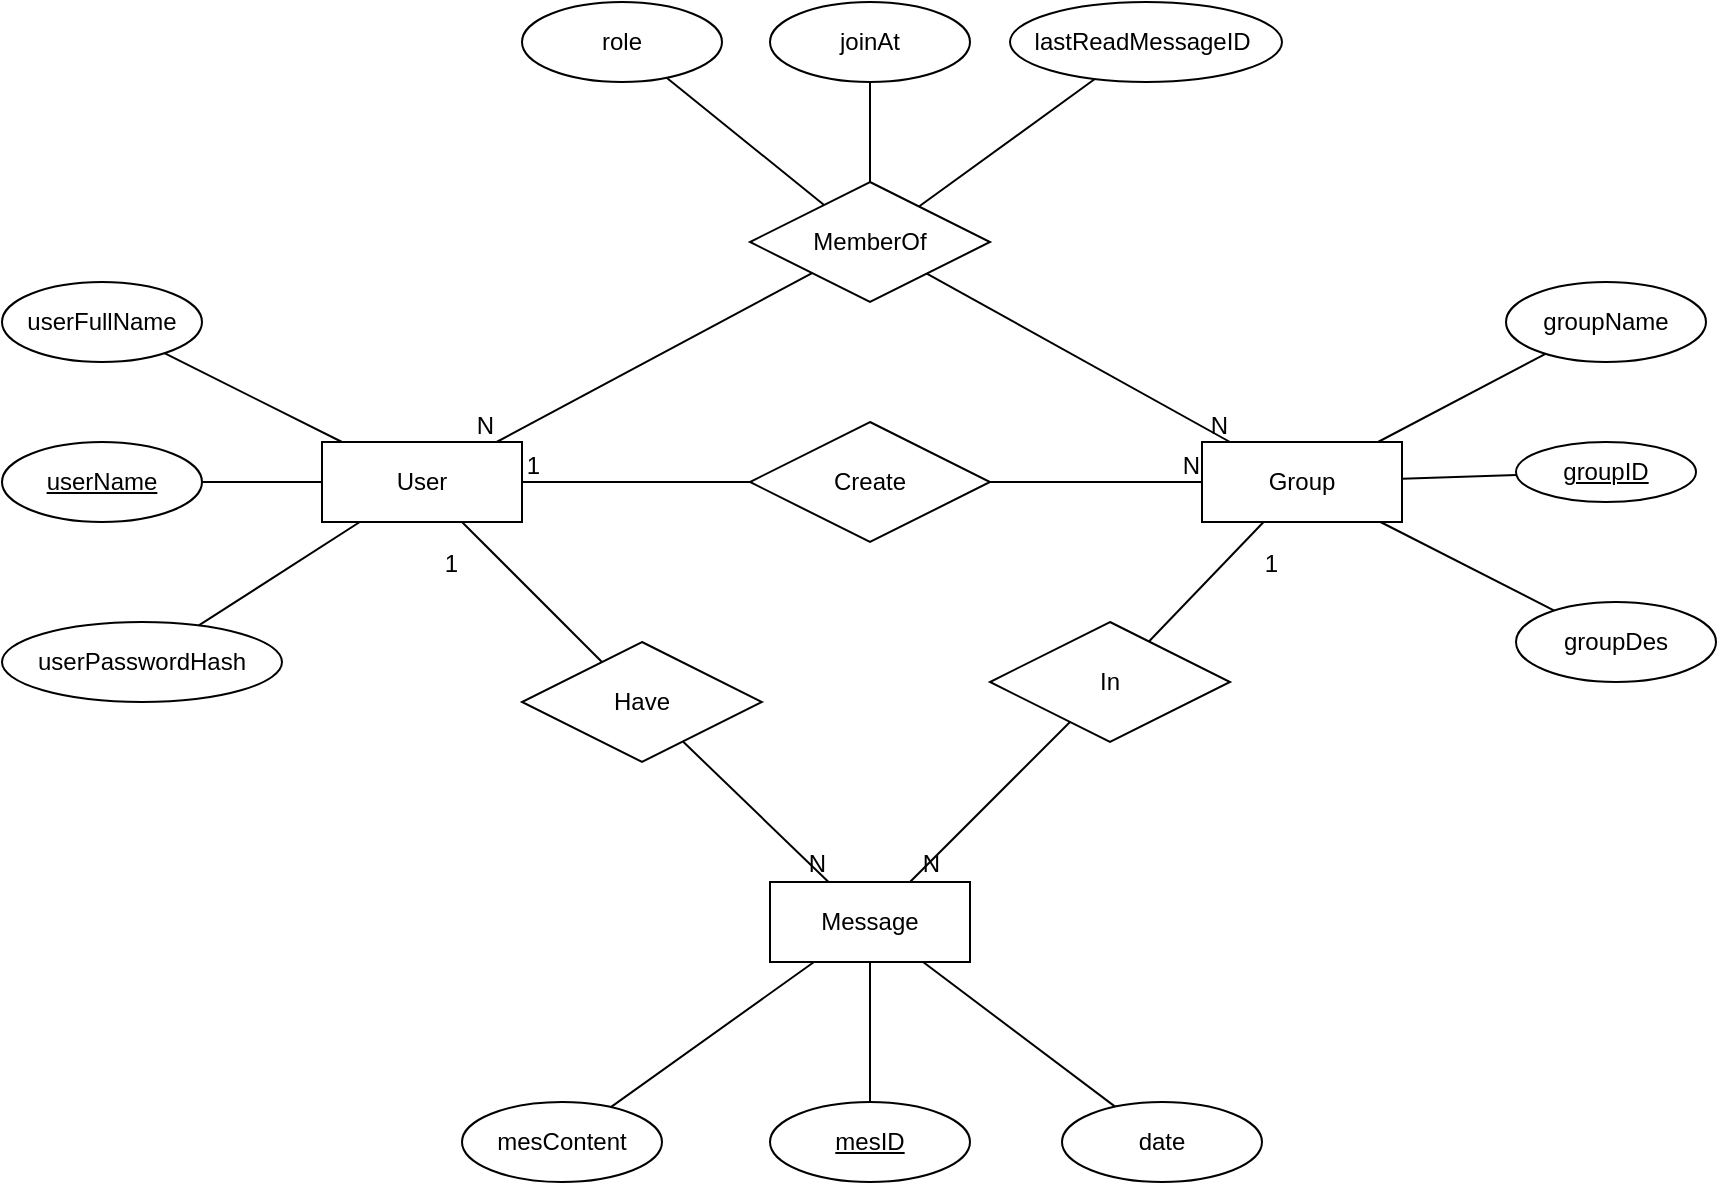 <mxfile version="28.1.1">
  <diagram name="Trang-1" id="gEj0u6Q5iux5PnJBlXEi">
    <mxGraphModel dx="2253" dy="785" grid="1" gridSize="10" guides="1" tooltips="1" connect="1" arrows="1" fold="1" page="1" pageScale="1" pageWidth="827" pageHeight="1169" background="none" math="0" shadow="0">
      <root>
        <mxCell id="0" />
        <mxCell id="1" parent="0" />
        <mxCell id="ImUnE1_pWmh_zw83yWQ_-1" value="User" style="whiteSpace=wrap;html=1;align=center;" vertex="1" parent="1">
          <mxGeometry x="-100" y="260" width="100" height="40" as="geometry" />
        </mxCell>
        <mxCell id="ImUnE1_pWmh_zw83yWQ_-2" value="Group" style="whiteSpace=wrap;html=1;align=center;" vertex="1" parent="1">
          <mxGeometry x="340" y="260" width="100" height="40" as="geometry" />
        </mxCell>
        <mxCell id="ImUnE1_pWmh_zw83yWQ_-3" value="Message" style="whiteSpace=wrap;html=1;align=center;" vertex="1" parent="1">
          <mxGeometry x="124" y="480" width="100" height="40" as="geometry" />
        </mxCell>
        <mxCell id="ImUnE1_pWmh_zw83yWQ_-4" value="mesID" style="ellipse;whiteSpace=wrap;html=1;align=center;fontStyle=4;" vertex="1" parent="1">
          <mxGeometry x="124" y="590" width="100" height="40" as="geometry" />
        </mxCell>
        <mxCell id="ImUnE1_pWmh_zw83yWQ_-5" value="userName" style="ellipse;whiteSpace=wrap;html=1;align=center;fontStyle=4;" vertex="1" parent="1">
          <mxGeometry x="-260" y="260" width="100" height="40" as="geometry" />
        </mxCell>
        <mxCell id="ImUnE1_pWmh_zw83yWQ_-6" value="groupID" style="ellipse;whiteSpace=wrap;html=1;align=center;fontStyle=4;" vertex="1" parent="1">
          <mxGeometry x="497" y="260" width="90" height="30" as="geometry" />
        </mxCell>
        <mxCell id="ImUnE1_pWmh_zw83yWQ_-8" value="mesContent" style="ellipse;whiteSpace=wrap;html=1;align=center;" vertex="1" parent="1">
          <mxGeometry x="-30" y="590" width="100" height="40" as="geometry" />
        </mxCell>
        <mxCell id="ImUnE1_pWmh_zw83yWQ_-9" value="date" style="ellipse;whiteSpace=wrap;html=1;align=center;" vertex="1" parent="1">
          <mxGeometry x="270" y="590" width="100" height="40" as="geometry" />
        </mxCell>
        <mxCell id="ImUnE1_pWmh_zw83yWQ_-10" value="userFullName" style="ellipse;whiteSpace=wrap;html=1;align=center;" vertex="1" parent="1">
          <mxGeometry x="-260" y="180" width="100" height="40" as="geometry" />
        </mxCell>
        <mxCell id="ImUnE1_pWmh_zw83yWQ_-11" value="userPasswordHash" style="ellipse;whiteSpace=wrap;html=1;align=center;" vertex="1" parent="1">
          <mxGeometry x="-260" y="350" width="140" height="40" as="geometry" />
        </mxCell>
        <mxCell id="ImUnE1_pWmh_zw83yWQ_-18" value="" style="endArrow=none;html=1;rounded=0;" edge="1" parent="1" source="ImUnE1_pWmh_zw83yWQ_-34" target="ImUnE1_pWmh_zw83yWQ_-3">
          <mxGeometry relative="1" as="geometry">
            <mxPoint x="250" y="420" as="sourcePoint" />
            <mxPoint x="360" y="350" as="targetPoint" />
          </mxGeometry>
        </mxCell>
        <mxCell id="ImUnE1_pWmh_zw83yWQ_-19" value="N" style="resizable=0;html=1;whiteSpace=wrap;align=right;verticalAlign=bottom;" connectable="0" vertex="1" parent="ImUnE1_pWmh_zw83yWQ_-18">
          <mxGeometry x="1" relative="1" as="geometry">
            <mxPoint x="16" as="offset" />
          </mxGeometry>
        </mxCell>
        <mxCell id="ImUnE1_pWmh_zw83yWQ_-22" value="" style="endArrow=none;html=1;rounded=0;" edge="1" parent="1" source="ImUnE1_pWmh_zw83yWQ_-1" target="ImUnE1_pWmh_zw83yWQ_-11">
          <mxGeometry relative="1" as="geometry">
            <mxPoint x="100" y="450" as="sourcePoint" />
            <mxPoint x="260" y="450" as="targetPoint" />
          </mxGeometry>
        </mxCell>
        <mxCell id="ImUnE1_pWmh_zw83yWQ_-23" value="" style="endArrow=none;html=1;rounded=0;" edge="1" parent="1" source="ImUnE1_pWmh_zw83yWQ_-1" target="ImUnE1_pWmh_zw83yWQ_-5">
          <mxGeometry relative="1" as="geometry">
            <mxPoint x="45" y="380" as="sourcePoint" />
            <mxPoint x="-50" y="434" as="targetPoint" />
          </mxGeometry>
        </mxCell>
        <mxCell id="ImUnE1_pWmh_zw83yWQ_-24" value="" style="endArrow=none;html=1;rounded=0;" edge="1" parent="1" source="ImUnE1_pWmh_zw83yWQ_-10" target="ImUnE1_pWmh_zw83yWQ_-1">
          <mxGeometry relative="1" as="geometry">
            <mxPoint x="55" y="410" as="sourcePoint" />
            <mxPoint x="-40" y="464" as="targetPoint" />
          </mxGeometry>
        </mxCell>
        <mxCell id="ImUnE1_pWmh_zw83yWQ_-25" value="" style="endArrow=none;html=1;rounded=0;" edge="1" parent="1" source="ImUnE1_pWmh_zw83yWQ_-8" target="ImUnE1_pWmh_zw83yWQ_-3">
          <mxGeometry relative="1" as="geometry">
            <mxPoint x="115" y="390" as="sourcePoint" />
            <mxPoint x="20" y="444" as="targetPoint" />
          </mxGeometry>
        </mxCell>
        <mxCell id="ImUnE1_pWmh_zw83yWQ_-26" value="" style="endArrow=none;html=1;rounded=0;" edge="1" parent="1" source="ImUnE1_pWmh_zw83yWQ_-3" target="ImUnE1_pWmh_zw83yWQ_-4">
          <mxGeometry relative="1" as="geometry">
            <mxPoint x="245" y="520" as="sourcePoint" />
            <mxPoint x="150" y="574" as="targetPoint" />
          </mxGeometry>
        </mxCell>
        <mxCell id="ImUnE1_pWmh_zw83yWQ_-27" value="" style="endArrow=none;html=1;rounded=0;" edge="1" parent="1" source="ImUnE1_pWmh_zw83yWQ_-3" target="ImUnE1_pWmh_zw83yWQ_-9">
          <mxGeometry relative="1" as="geometry">
            <mxPoint x="355" y="550" as="sourcePoint" />
            <mxPoint x="260" y="604" as="targetPoint" />
          </mxGeometry>
        </mxCell>
        <mxCell id="ImUnE1_pWmh_zw83yWQ_-28" value="" style="endArrow=none;html=1;rounded=0;" edge="1" parent="1" source="ImUnE1_pWmh_zw83yWQ_-2" target="ImUnE1_pWmh_zw83yWQ_-6">
          <mxGeometry relative="1" as="geometry">
            <mxPoint x="465" y="500" as="sourcePoint" />
            <mxPoint x="370" y="554" as="targetPoint" />
          </mxGeometry>
        </mxCell>
        <mxCell id="ImUnE1_pWmh_zw83yWQ_-29" value="MemberOf" style="shape=rhombus;perimeter=rhombusPerimeter;whiteSpace=wrap;html=1;align=center;" vertex="1" parent="1">
          <mxGeometry x="114" y="130" width="120" height="60" as="geometry" />
        </mxCell>
        <mxCell id="ImUnE1_pWmh_zw83yWQ_-30" value="" style="endArrow=none;html=1;rounded=0;" edge="1" parent="1" source="ImUnE1_pWmh_zw83yWQ_-29" target="ImUnE1_pWmh_zw83yWQ_-1">
          <mxGeometry relative="1" as="geometry">
            <mxPoint x="150" y="440" as="sourcePoint" />
            <mxPoint x="310" y="440" as="targetPoint" />
          </mxGeometry>
        </mxCell>
        <mxCell id="ImUnE1_pWmh_zw83yWQ_-31" value="N" style="resizable=0;html=1;whiteSpace=wrap;align=right;verticalAlign=bottom;" connectable="0" vertex="1" parent="ImUnE1_pWmh_zw83yWQ_-30">
          <mxGeometry x="1" relative="1" as="geometry" />
        </mxCell>
        <mxCell id="ImUnE1_pWmh_zw83yWQ_-32" value="" style="endArrow=none;html=1;rounded=0;" edge="1" parent="1" source="ImUnE1_pWmh_zw83yWQ_-29" target="ImUnE1_pWmh_zw83yWQ_-2">
          <mxGeometry relative="1" as="geometry">
            <mxPoint x="410" y="250" as="sourcePoint" />
            <mxPoint x="280" y="298" as="targetPoint" />
          </mxGeometry>
        </mxCell>
        <mxCell id="ImUnE1_pWmh_zw83yWQ_-33" value="N" style="resizable=0;html=1;whiteSpace=wrap;align=right;verticalAlign=bottom;" connectable="0" vertex="1" parent="ImUnE1_pWmh_zw83yWQ_-32">
          <mxGeometry x="1" relative="1" as="geometry" />
        </mxCell>
        <mxCell id="ImUnE1_pWmh_zw83yWQ_-34" value="In" style="shape=rhombus;perimeter=rhombusPerimeter;whiteSpace=wrap;html=1;align=center;" vertex="1" parent="1">
          <mxGeometry x="234" y="350" width="120" height="60" as="geometry" />
        </mxCell>
        <mxCell id="ImUnE1_pWmh_zw83yWQ_-35" value="Have" style="shape=rhombus;perimeter=rhombusPerimeter;whiteSpace=wrap;html=1;align=center;" vertex="1" parent="1">
          <mxGeometry y="360" width="120" height="60" as="geometry" />
        </mxCell>
        <mxCell id="ImUnE1_pWmh_zw83yWQ_-36" value="" style="endArrow=none;html=1;rounded=0;" edge="1" parent="1" source="ImUnE1_pWmh_zw83yWQ_-35" target="ImUnE1_pWmh_zw83yWQ_-1">
          <mxGeometry relative="1" as="geometry">
            <mxPoint x="50" y="380" as="sourcePoint" />
            <mxPoint x="310" y="440" as="targetPoint" />
          </mxGeometry>
        </mxCell>
        <mxCell id="ImUnE1_pWmh_zw83yWQ_-37" value="1" style="resizable=0;html=1;whiteSpace=wrap;align=right;verticalAlign=bottom;" connectable="0" vertex="1" parent="ImUnE1_pWmh_zw83yWQ_-36">
          <mxGeometry x="1" relative="1" as="geometry">
            <mxPoint y="30" as="offset" />
          </mxGeometry>
        </mxCell>
        <mxCell id="ImUnE1_pWmh_zw83yWQ_-38" value="" style="endArrow=none;html=1;rounded=0;" edge="1" parent="1" source="ImUnE1_pWmh_zw83yWQ_-35" target="ImUnE1_pWmh_zw83yWQ_-3">
          <mxGeometry relative="1" as="geometry">
            <mxPoint x="150" y="440" as="sourcePoint" />
            <mxPoint x="310" y="440" as="targetPoint" />
          </mxGeometry>
        </mxCell>
        <mxCell id="ImUnE1_pWmh_zw83yWQ_-39" value="N" style="resizable=0;html=1;whiteSpace=wrap;align=right;verticalAlign=bottom;" connectable="0" vertex="1" parent="ImUnE1_pWmh_zw83yWQ_-38">
          <mxGeometry x="1" relative="1" as="geometry" />
        </mxCell>
        <mxCell id="ImUnE1_pWmh_zw83yWQ_-40" value="" style="endArrow=none;html=1;rounded=0;" edge="1" parent="1" source="ImUnE1_pWmh_zw83yWQ_-34" target="ImUnE1_pWmh_zw83yWQ_-2">
          <mxGeometry relative="1" as="geometry">
            <mxPoint x="150" y="440" as="sourcePoint" />
            <mxPoint x="310" y="440" as="targetPoint" />
          </mxGeometry>
        </mxCell>
        <mxCell id="ImUnE1_pWmh_zw83yWQ_-41" value="1" style="resizable=0;html=1;whiteSpace=wrap;align=right;verticalAlign=bottom;" connectable="0" vertex="1" parent="ImUnE1_pWmh_zw83yWQ_-40">
          <mxGeometry x="1" relative="1" as="geometry">
            <mxPoint x="9" y="30" as="offset" />
          </mxGeometry>
        </mxCell>
        <mxCell id="ImUnE1_pWmh_zw83yWQ_-42" value="Create" style="shape=rhombus;perimeter=rhombusPerimeter;whiteSpace=wrap;html=1;align=center;" vertex="1" parent="1">
          <mxGeometry x="114" y="250" width="120" height="60" as="geometry" />
        </mxCell>
        <mxCell id="ImUnE1_pWmh_zw83yWQ_-43" value="" style="endArrow=none;html=1;rounded=0;" edge="1" parent="1" source="ImUnE1_pWmh_zw83yWQ_-42" target="ImUnE1_pWmh_zw83yWQ_-1">
          <mxGeometry relative="1" as="geometry">
            <mxPoint x="150" y="440" as="sourcePoint" />
            <mxPoint x="310" y="440" as="targetPoint" />
          </mxGeometry>
        </mxCell>
        <mxCell id="ImUnE1_pWmh_zw83yWQ_-44" value="1" style="resizable=0;html=1;whiteSpace=wrap;align=right;verticalAlign=bottom;" connectable="0" vertex="1" parent="ImUnE1_pWmh_zw83yWQ_-43">
          <mxGeometry x="1" relative="1" as="geometry">
            <mxPoint x="10" as="offset" />
          </mxGeometry>
        </mxCell>
        <mxCell id="ImUnE1_pWmh_zw83yWQ_-45" value="" style="endArrow=none;html=1;rounded=0;" edge="1" parent="1" source="ImUnE1_pWmh_zw83yWQ_-42" target="ImUnE1_pWmh_zw83yWQ_-2">
          <mxGeometry relative="1" as="geometry">
            <mxPoint x="150" y="440" as="sourcePoint" />
            <mxPoint x="310" y="440" as="targetPoint" />
          </mxGeometry>
        </mxCell>
        <mxCell id="ImUnE1_pWmh_zw83yWQ_-46" value="N" style="resizable=0;html=1;whiteSpace=wrap;align=right;verticalAlign=bottom;" connectable="0" vertex="1" parent="ImUnE1_pWmh_zw83yWQ_-45">
          <mxGeometry x="1" relative="1" as="geometry" />
        </mxCell>
        <mxCell id="ImUnE1_pWmh_zw83yWQ_-47" value="groupDes" style="ellipse;whiteSpace=wrap;html=1;align=center;" vertex="1" parent="1">
          <mxGeometry x="497" y="340" width="100" height="40" as="geometry" />
        </mxCell>
        <mxCell id="ImUnE1_pWmh_zw83yWQ_-48" value="groupName" style="ellipse;whiteSpace=wrap;html=1;align=center;" vertex="1" parent="1">
          <mxGeometry x="492" y="180" width="100" height="40" as="geometry" />
        </mxCell>
        <mxCell id="ImUnE1_pWmh_zw83yWQ_-49" value="" style="endArrow=none;html=1;rounded=0;" edge="1" parent="1" source="ImUnE1_pWmh_zw83yWQ_-2" target="ImUnE1_pWmh_zw83yWQ_-47">
          <mxGeometry relative="1" as="geometry">
            <mxPoint x="150" y="440" as="sourcePoint" />
            <mxPoint x="310" y="440" as="targetPoint" />
          </mxGeometry>
        </mxCell>
        <mxCell id="ImUnE1_pWmh_zw83yWQ_-50" value="" style="endArrow=none;html=1;rounded=0;" edge="1" parent="1" source="ImUnE1_pWmh_zw83yWQ_-2" target="ImUnE1_pWmh_zw83yWQ_-48">
          <mxGeometry relative="1" as="geometry">
            <mxPoint x="400" y="290" as="sourcePoint" />
            <mxPoint x="310" y="440" as="targetPoint" />
          </mxGeometry>
        </mxCell>
        <mxCell id="ImUnE1_pWmh_zw83yWQ_-51" value="role" style="ellipse;whiteSpace=wrap;html=1;align=center;" vertex="1" parent="1">
          <mxGeometry y="40" width="100" height="40" as="geometry" />
        </mxCell>
        <mxCell id="ImUnE1_pWmh_zw83yWQ_-52" value="joinAt" style="ellipse;whiteSpace=wrap;html=1;align=center;" vertex="1" parent="1">
          <mxGeometry x="124" y="40" width="100" height="40" as="geometry" />
        </mxCell>
        <mxCell id="ImUnE1_pWmh_zw83yWQ_-53" value="lastReadMessageID&amp;nbsp;" style="ellipse;whiteSpace=wrap;html=1;align=center;" vertex="1" parent="1">
          <mxGeometry x="244" y="40" width="136" height="40" as="geometry" />
        </mxCell>
        <mxCell id="ImUnE1_pWmh_zw83yWQ_-54" value="" style="endArrow=none;html=1;rounded=0;" edge="1" parent="1" source="ImUnE1_pWmh_zw83yWQ_-51" target="ImUnE1_pWmh_zw83yWQ_-29">
          <mxGeometry relative="1" as="geometry">
            <mxPoint x="150" y="340" as="sourcePoint" />
            <mxPoint x="310" y="340" as="targetPoint" />
          </mxGeometry>
        </mxCell>
        <mxCell id="ImUnE1_pWmh_zw83yWQ_-55" value="" style="endArrow=none;html=1;rounded=0;" edge="1" parent="1" source="ImUnE1_pWmh_zw83yWQ_-29" target="ImUnE1_pWmh_zw83yWQ_-53">
          <mxGeometry relative="1" as="geometry">
            <mxPoint x="150" y="340" as="sourcePoint" />
            <mxPoint x="310" y="340" as="targetPoint" />
          </mxGeometry>
        </mxCell>
        <mxCell id="ImUnE1_pWmh_zw83yWQ_-56" value="" style="endArrow=none;html=1;rounded=0;" edge="1" parent="1" source="ImUnE1_pWmh_zw83yWQ_-29" target="ImUnE1_pWmh_zw83yWQ_-52">
          <mxGeometry relative="1" as="geometry">
            <mxPoint x="160" y="330" as="sourcePoint" />
            <mxPoint x="310" y="340" as="targetPoint" />
          </mxGeometry>
        </mxCell>
      </root>
    </mxGraphModel>
  </diagram>
</mxfile>
